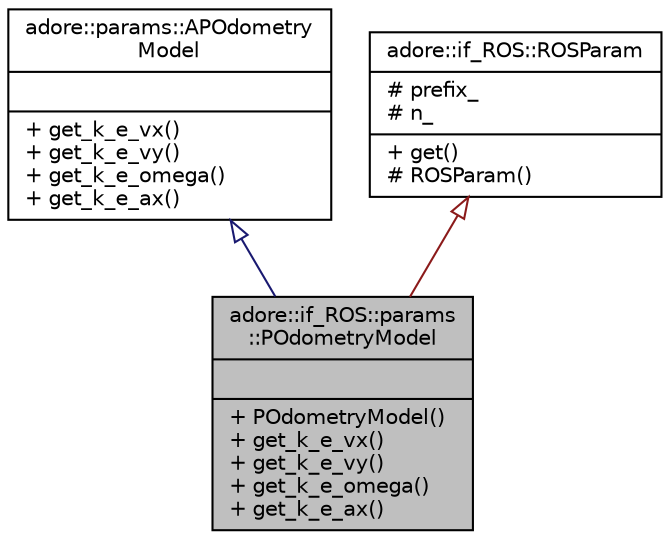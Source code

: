 digraph "adore::if_ROS::params::POdometryModel"
{
 // LATEX_PDF_SIZE
  edge [fontname="Helvetica",fontsize="10",labelfontname="Helvetica",labelfontsize="10"];
  node [fontname="Helvetica",fontsize="10",shape=record];
  Node1 [label="{adore::if_ROS::params\l::POdometryModel\n||+ POdometryModel()\l+ get_k_e_vx()\l+ get_k_e_vy()\l+ get_k_e_omega()\l+ get_k_e_ax()\l}",height=0.2,width=0.4,color="black", fillcolor="grey75", style="filled", fontcolor="black",tooltip=" "];
  Node2 -> Node1 [dir="back",color="midnightblue",fontsize="10",style="solid",arrowtail="onormal",fontname="Helvetica"];
  Node2 [label="{adore::params::APOdometry\lModel\n||+ get_k_e_vx()\l+ get_k_e_vy()\l+ get_k_e_omega()\l+ get_k_e_ax()\l}",height=0.2,width=0.4,color="black", fillcolor="white", style="filled",URL="$classadore_1_1params_1_1APOdometryModel.html",tooltip="abstract class containing parameters which configure odometry state estimation model"];
  Node3 -> Node1 [dir="back",color="firebrick4",fontsize="10",style="solid",arrowtail="onormal",fontname="Helvetica"];
  Node3 [label="{adore::if_ROS::ROSParam\n|# prefix_\l# n_\l|+ get()\l# ROSParam()\l}",height=0.2,width=0.4,color="black", fillcolor="white", style="filled",URL="$classadore_1_1if__ROS_1_1ROSParam.html",tooltip=" "];
}
